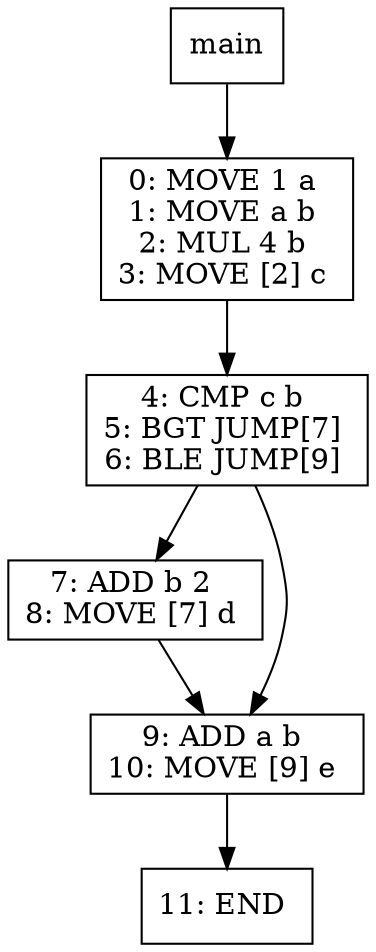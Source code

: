 digraph test017 {
node [shape=box]
330[label="main"]
330 -> 332
332[label="0: MOVE 1 a 
1: MOVE a b 
2: MUL 4 b 
3: MOVE [2] c 
"]
332 -> 335
335[label="4: CMP c b 
5: BGT JUMP[7] 
6: BLE JUMP[9] 
"]
335 -> 337
337[label="7: ADD b 2 
8: MOVE [7] d 
"]
337 -> 336
336[label="9: ADD a b 
10: MOVE [9] e 
"]
336 -> 339
339[label="11: END 
"]
335 -> 336
}
